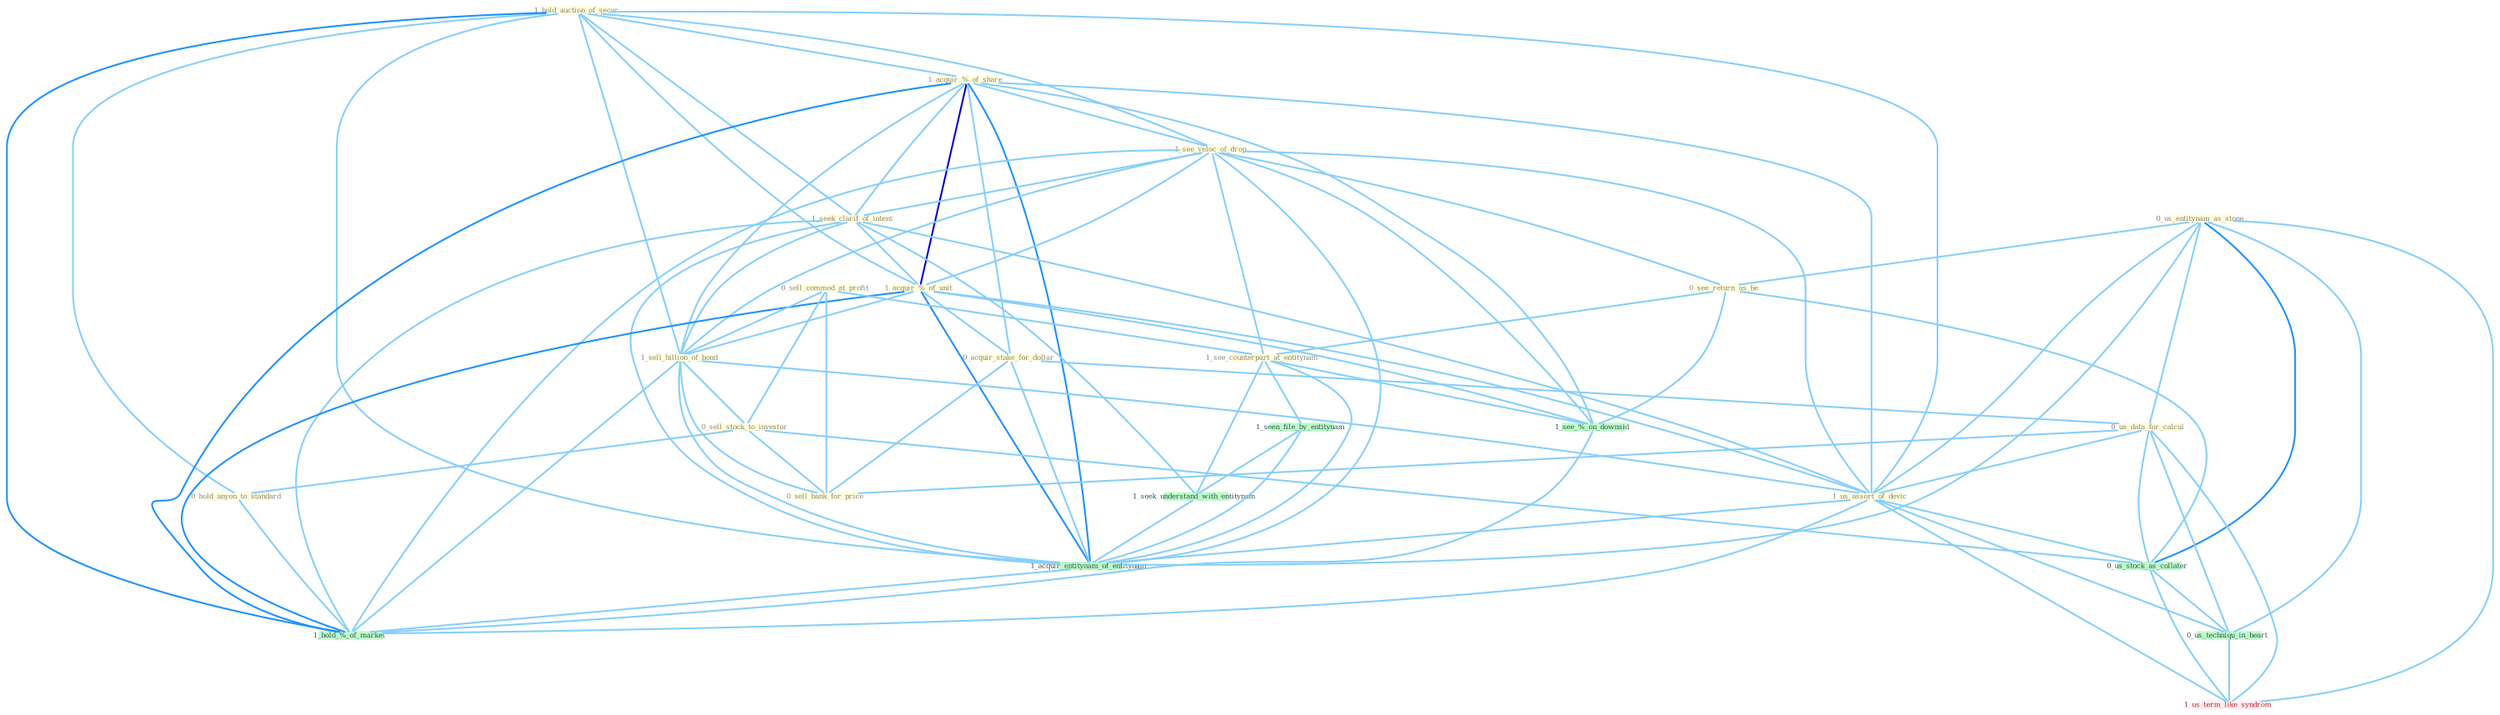 Graph G{ 
    node
    [shape=polygon,style=filled,width=.5,height=.06,color="#BDFCC9",fixedsize=true,fontsize=4,
    fontcolor="#2f4f4f"];
    {node
    [color="#ffffe0", fontcolor="#8b7d6b"] "1_hold_auction_of_secur " "1_acquir_%_of_share " "0_us_entitynam_as_stone " "1_see_veloc_of_drop " "1_seek_clarif_of_intent " "1_acquir_%_of_unit " "0_see_return_as_be " "0_sell_commod_at_profit " "0_acquir_stake_for_dollar " "0_us_data_for_calcul " "1_see_counterpart_at_entitynam " "1_sell_billion_of_bond " "0_sell_stock_to_investor " "1_us_assort_of_devic " "0_sell_bank_for_price " "0_hold_anyon_to_standard "}
{node [color="#fff0f5", fontcolor="#b22222"] "1_us_term_like_syndrom "}
edge [color="#B0E2FF"];

	"1_hold_auction_of_secur " -- "1_acquir_%_of_share " [w="1", color="#87cefa" ];
	"1_hold_auction_of_secur " -- "1_see_veloc_of_drop " [w="1", color="#87cefa" ];
	"1_hold_auction_of_secur " -- "1_seek_clarif_of_intent " [w="1", color="#87cefa" ];
	"1_hold_auction_of_secur " -- "1_acquir_%_of_unit " [w="1", color="#87cefa" ];
	"1_hold_auction_of_secur " -- "1_sell_billion_of_bond " [w="1", color="#87cefa" ];
	"1_hold_auction_of_secur " -- "1_us_assort_of_devic " [w="1", color="#87cefa" ];
	"1_hold_auction_of_secur " -- "0_hold_anyon_to_standard " [w="1", color="#87cefa" ];
	"1_hold_auction_of_secur " -- "1_acquir_entitynam_of_entitynam " [w="1", color="#87cefa" ];
	"1_hold_auction_of_secur " -- "1_hold_%_of_market " [w="2", color="#1e90ff" , len=0.8];
	"1_acquir_%_of_share " -- "1_see_veloc_of_drop " [w="1", color="#87cefa" ];
	"1_acquir_%_of_share " -- "1_seek_clarif_of_intent " [w="1", color="#87cefa" ];
	"1_acquir_%_of_share " -- "1_acquir_%_of_unit " [w="3", color="#0000cd" , len=0.6];
	"1_acquir_%_of_share " -- "0_acquir_stake_for_dollar " [w="1", color="#87cefa" ];
	"1_acquir_%_of_share " -- "1_sell_billion_of_bond " [w="1", color="#87cefa" ];
	"1_acquir_%_of_share " -- "1_us_assort_of_devic " [w="1", color="#87cefa" ];
	"1_acquir_%_of_share " -- "1_acquir_entitynam_of_entitynam " [w="2", color="#1e90ff" , len=0.8];
	"1_acquir_%_of_share " -- "1_see_%_on_downsid " [w="1", color="#87cefa" ];
	"1_acquir_%_of_share " -- "1_hold_%_of_market " [w="2", color="#1e90ff" , len=0.8];
	"0_us_entitynam_as_stone " -- "0_see_return_as_be " [w="1", color="#87cefa" ];
	"0_us_entitynam_as_stone " -- "0_us_data_for_calcul " [w="1", color="#87cefa" ];
	"0_us_entitynam_as_stone " -- "1_us_assort_of_devic " [w="1", color="#87cefa" ];
	"0_us_entitynam_as_stone " -- "0_us_stock_as_collater " [w="2", color="#1e90ff" , len=0.8];
	"0_us_entitynam_as_stone " -- "1_acquir_entitynam_of_entitynam " [w="1", color="#87cefa" ];
	"0_us_entitynam_as_stone " -- "0_us_techniqu_in_heart " [w="1", color="#87cefa" ];
	"0_us_entitynam_as_stone " -- "1_us_term_like_syndrom " [w="1", color="#87cefa" ];
	"1_see_veloc_of_drop " -- "1_seek_clarif_of_intent " [w="1", color="#87cefa" ];
	"1_see_veloc_of_drop " -- "1_acquir_%_of_unit " [w="1", color="#87cefa" ];
	"1_see_veloc_of_drop " -- "0_see_return_as_be " [w="1", color="#87cefa" ];
	"1_see_veloc_of_drop " -- "1_see_counterpart_at_entitynam " [w="1", color="#87cefa" ];
	"1_see_veloc_of_drop " -- "1_sell_billion_of_bond " [w="1", color="#87cefa" ];
	"1_see_veloc_of_drop " -- "1_us_assort_of_devic " [w="1", color="#87cefa" ];
	"1_see_veloc_of_drop " -- "1_acquir_entitynam_of_entitynam " [w="1", color="#87cefa" ];
	"1_see_veloc_of_drop " -- "1_see_%_on_downsid " [w="1", color="#87cefa" ];
	"1_see_veloc_of_drop " -- "1_hold_%_of_market " [w="1", color="#87cefa" ];
	"1_seek_clarif_of_intent " -- "1_acquir_%_of_unit " [w="1", color="#87cefa" ];
	"1_seek_clarif_of_intent " -- "1_sell_billion_of_bond " [w="1", color="#87cefa" ];
	"1_seek_clarif_of_intent " -- "1_us_assort_of_devic " [w="1", color="#87cefa" ];
	"1_seek_clarif_of_intent " -- "1_seek_understand_with_entitynam " [w="1", color="#87cefa" ];
	"1_seek_clarif_of_intent " -- "1_acquir_entitynam_of_entitynam " [w="1", color="#87cefa" ];
	"1_seek_clarif_of_intent " -- "1_hold_%_of_market " [w="1", color="#87cefa" ];
	"1_acquir_%_of_unit " -- "0_acquir_stake_for_dollar " [w="1", color="#87cefa" ];
	"1_acquir_%_of_unit " -- "1_sell_billion_of_bond " [w="1", color="#87cefa" ];
	"1_acquir_%_of_unit " -- "1_us_assort_of_devic " [w="1", color="#87cefa" ];
	"1_acquir_%_of_unit " -- "1_acquir_entitynam_of_entitynam " [w="2", color="#1e90ff" , len=0.8];
	"1_acquir_%_of_unit " -- "1_see_%_on_downsid " [w="1", color="#87cefa" ];
	"1_acquir_%_of_unit " -- "1_hold_%_of_market " [w="2", color="#1e90ff" , len=0.8];
	"0_see_return_as_be " -- "1_see_counterpart_at_entitynam " [w="1", color="#87cefa" ];
	"0_see_return_as_be " -- "0_us_stock_as_collater " [w="1", color="#87cefa" ];
	"0_see_return_as_be " -- "1_see_%_on_downsid " [w="1", color="#87cefa" ];
	"0_sell_commod_at_profit " -- "1_see_counterpart_at_entitynam " [w="1", color="#87cefa" ];
	"0_sell_commod_at_profit " -- "1_sell_billion_of_bond " [w="1", color="#87cefa" ];
	"0_sell_commod_at_profit " -- "0_sell_stock_to_investor " [w="1", color="#87cefa" ];
	"0_sell_commod_at_profit " -- "0_sell_bank_for_price " [w="1", color="#87cefa" ];
	"0_acquir_stake_for_dollar " -- "0_us_data_for_calcul " [w="1", color="#87cefa" ];
	"0_acquir_stake_for_dollar " -- "0_sell_bank_for_price " [w="1", color="#87cefa" ];
	"0_acquir_stake_for_dollar " -- "1_acquir_entitynam_of_entitynam " [w="1", color="#87cefa" ];
	"0_us_data_for_calcul " -- "1_us_assort_of_devic " [w="1", color="#87cefa" ];
	"0_us_data_for_calcul " -- "0_sell_bank_for_price " [w="1", color="#87cefa" ];
	"0_us_data_for_calcul " -- "0_us_stock_as_collater " [w="1", color="#87cefa" ];
	"0_us_data_for_calcul " -- "0_us_techniqu_in_heart " [w="1", color="#87cefa" ];
	"0_us_data_for_calcul " -- "1_us_term_like_syndrom " [w="1", color="#87cefa" ];
	"1_see_counterpart_at_entitynam " -- "1_seen_file_by_entitynam " [w="1", color="#87cefa" ];
	"1_see_counterpart_at_entitynam " -- "1_seek_understand_with_entitynam " [w="1", color="#87cefa" ];
	"1_see_counterpart_at_entitynam " -- "1_acquir_entitynam_of_entitynam " [w="1", color="#87cefa" ];
	"1_see_counterpart_at_entitynam " -- "1_see_%_on_downsid " [w="1", color="#87cefa" ];
	"1_sell_billion_of_bond " -- "0_sell_stock_to_investor " [w="1", color="#87cefa" ];
	"1_sell_billion_of_bond " -- "1_us_assort_of_devic " [w="1", color="#87cefa" ];
	"1_sell_billion_of_bond " -- "0_sell_bank_for_price " [w="1", color="#87cefa" ];
	"1_sell_billion_of_bond " -- "1_acquir_entitynam_of_entitynam " [w="1", color="#87cefa" ];
	"1_sell_billion_of_bond " -- "1_hold_%_of_market " [w="1", color="#87cefa" ];
	"0_sell_stock_to_investor " -- "0_sell_bank_for_price " [w="1", color="#87cefa" ];
	"0_sell_stock_to_investor " -- "0_hold_anyon_to_standard " [w="1", color="#87cefa" ];
	"0_sell_stock_to_investor " -- "0_us_stock_as_collater " [w="1", color="#87cefa" ];
	"1_us_assort_of_devic " -- "0_us_stock_as_collater " [w="1", color="#87cefa" ];
	"1_us_assort_of_devic " -- "1_acquir_entitynam_of_entitynam " [w="1", color="#87cefa" ];
	"1_us_assort_of_devic " -- "0_us_techniqu_in_heart " [w="1", color="#87cefa" ];
	"1_us_assort_of_devic " -- "1_us_term_like_syndrom " [w="1", color="#87cefa" ];
	"1_us_assort_of_devic " -- "1_hold_%_of_market " [w="1", color="#87cefa" ];
	"0_hold_anyon_to_standard " -- "1_hold_%_of_market " [w="1", color="#87cefa" ];
	"1_seen_file_by_entitynam " -- "1_seek_understand_with_entitynam " [w="1", color="#87cefa" ];
	"1_seen_file_by_entitynam " -- "1_acquir_entitynam_of_entitynam " [w="1", color="#87cefa" ];
	"0_us_stock_as_collater " -- "0_us_techniqu_in_heart " [w="1", color="#87cefa" ];
	"0_us_stock_as_collater " -- "1_us_term_like_syndrom " [w="1", color="#87cefa" ];
	"1_seek_understand_with_entitynam " -- "1_acquir_entitynam_of_entitynam " [w="1", color="#87cefa" ];
	"1_acquir_entitynam_of_entitynam " -- "1_hold_%_of_market " [w="1", color="#87cefa" ];
	"0_us_techniqu_in_heart " -- "1_us_term_like_syndrom " [w="1", color="#87cefa" ];
	"1_see_%_on_downsid " -- "1_hold_%_of_market " [w="1", color="#87cefa" ];
}